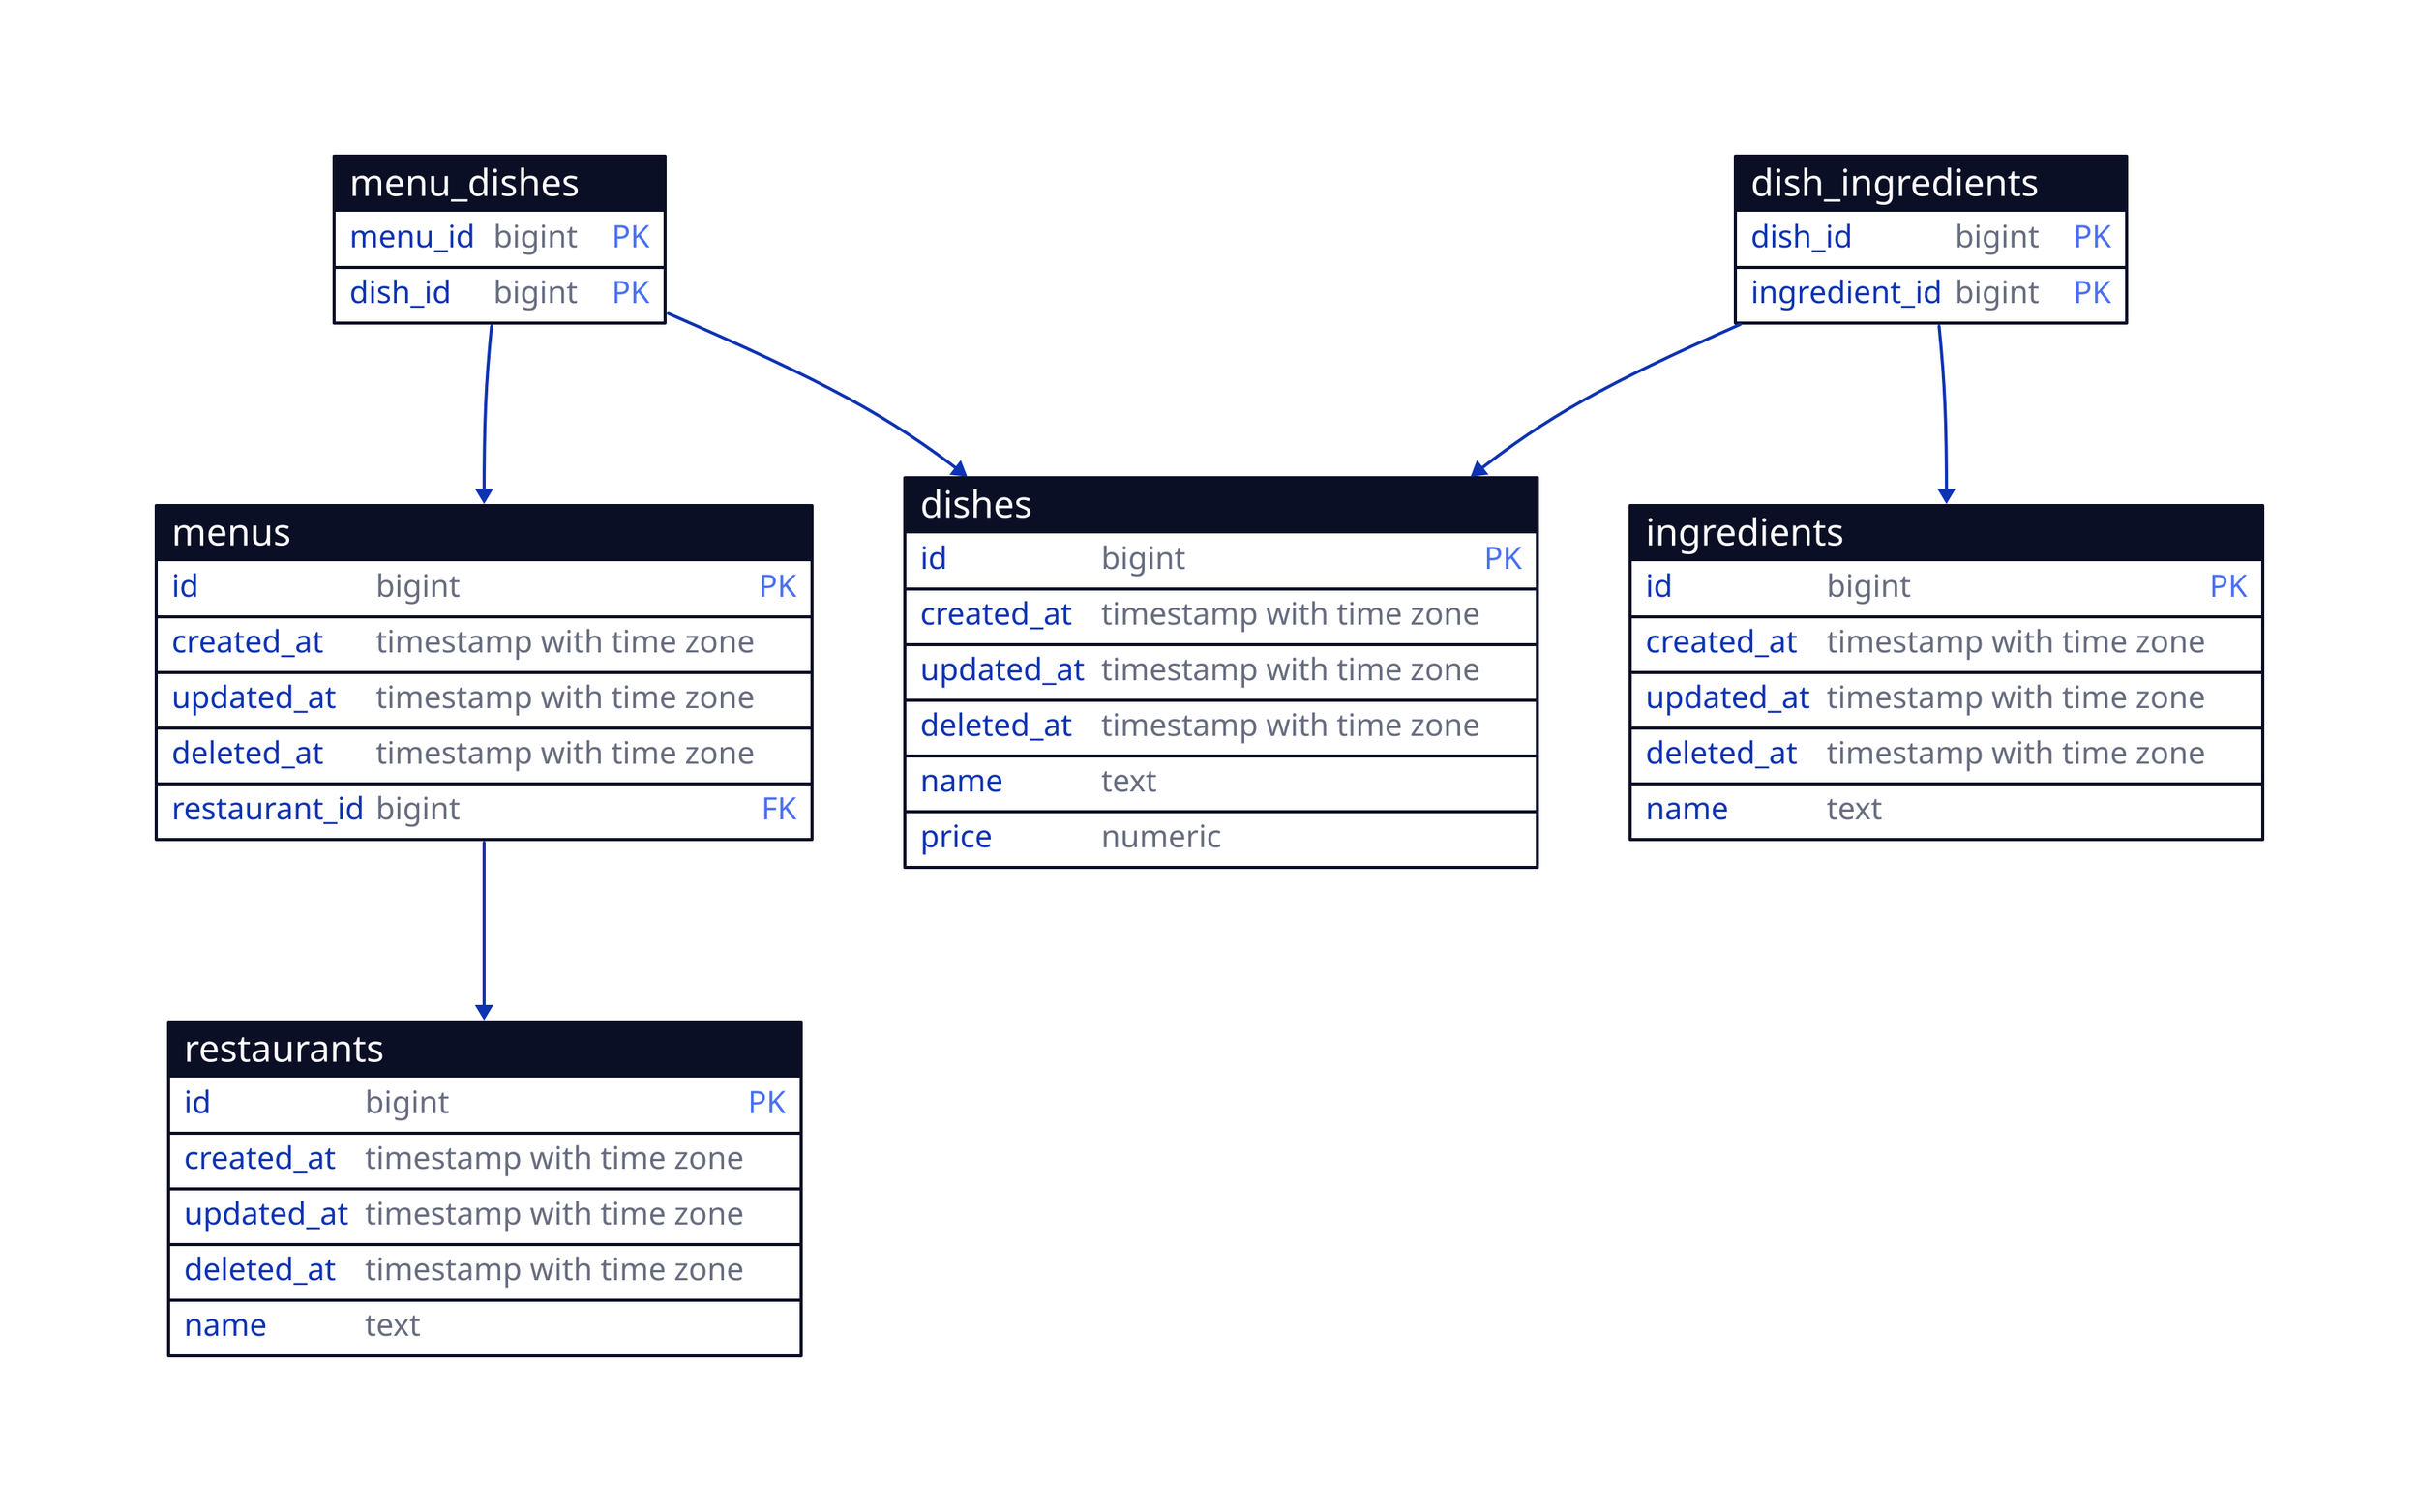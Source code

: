 restaurants: {
  shape: sql_table

  id: bigint {constraint: primary_key}
  created_at: timestamp with time zone
  updated_at: timestamp with time zone
  deleted_at: timestamp with time zone

  name: text
}

menus: {
  shape: sql_table

  id: bigint {constraint: primary_key}
  created_at: timestamp with time zone
  updated_at: timestamp with time zone
  deleted_at: timestamp with time zone

  restaurant_id: bigint {constraint: foreign_key}
}

menus.restaurant_id -> restaurants.id

menu_dishes: {
  shape: sql_table

  menu_id: bigint {constraint: primary_key}
  dish_id: bigint {constraint: primary_key}
}

menu_dishes.menu_id -> menus.id
menu_dishes.dish_id -> dishes.id

dishes: {
  shape: sql_table

  id: bigint {constraint: primary_key}
  created_at: timestamp with time zone
  updated_at: timestamp with time zone
  deleted_at: timestamp with time zone

  name: text
  price: numeric
}

ingredients: {
  shape: sql_table

  id: bigint {constraint: primary_key}
  created_at: timestamp with time zone
  updated_at: timestamp with time zone
  deleted_at: timestamp with time zone

  name: text
}

dish_ingredients: {
  shape: sql_table

  dish_id: bigint {constraint: primary_key}
  ingredient_id: bigint {constraint: primary_key}
}

dish_ingredients.dish_id -> dishes.id
dish_ingredients.ingredient_id -> ingredients.id
